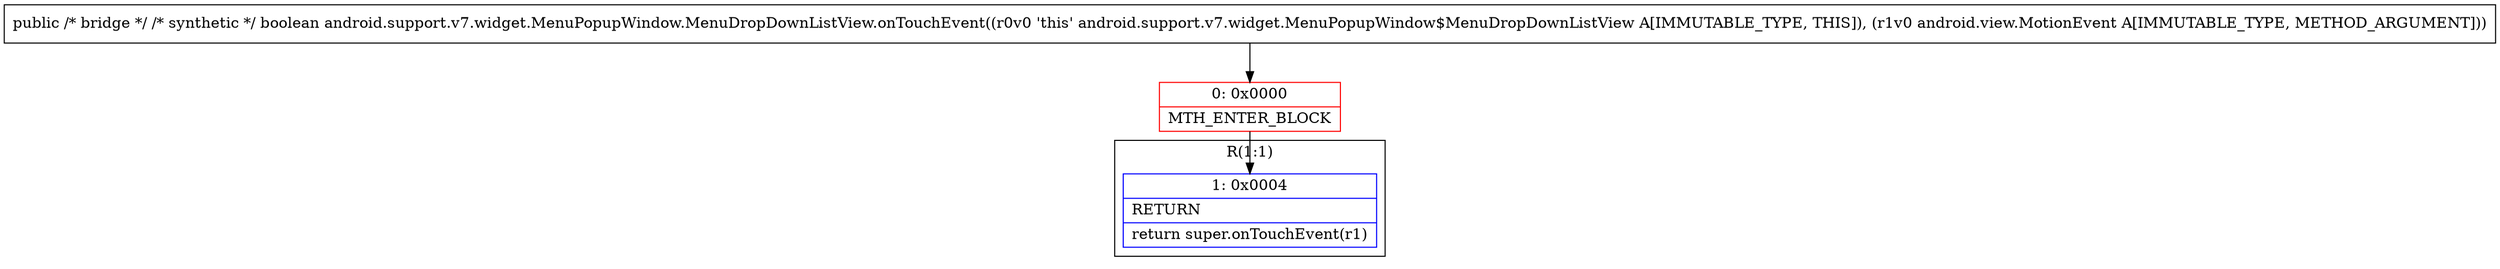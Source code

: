 digraph "CFG forandroid.support.v7.widget.MenuPopupWindow.MenuDropDownListView.onTouchEvent(Landroid\/view\/MotionEvent;)Z" {
subgraph cluster_Region_2085290104 {
label = "R(1:1)";
node [shape=record,color=blue];
Node_1 [shape=record,label="{1\:\ 0x0004|RETURN\l|return super.onTouchEvent(r1)\l}"];
}
Node_0 [shape=record,color=red,label="{0\:\ 0x0000|MTH_ENTER_BLOCK\l}"];
MethodNode[shape=record,label="{public \/* bridge *\/ \/* synthetic *\/ boolean android.support.v7.widget.MenuPopupWindow.MenuDropDownListView.onTouchEvent((r0v0 'this' android.support.v7.widget.MenuPopupWindow$MenuDropDownListView A[IMMUTABLE_TYPE, THIS]), (r1v0 android.view.MotionEvent A[IMMUTABLE_TYPE, METHOD_ARGUMENT])) }"];
MethodNode -> Node_0;
Node_0 -> Node_1;
}

